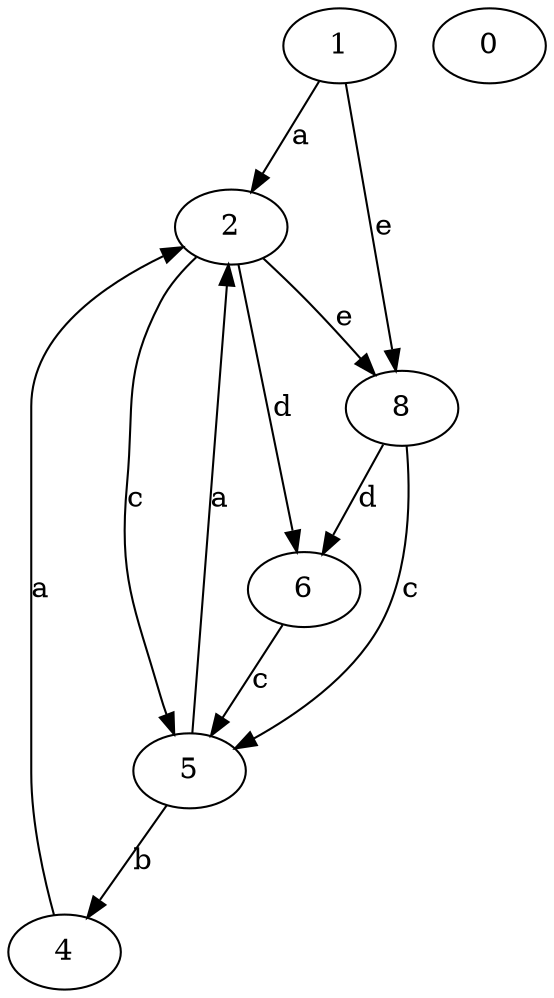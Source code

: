 strict digraph  {
1;
2;
4;
5;
0;
6;
8;
1 -> 2  [label=a];
1 -> 8  [label=e];
2 -> 5  [label=c];
2 -> 6  [label=d];
2 -> 8  [label=e];
4 -> 2  [label=a];
5 -> 2  [label=a];
5 -> 4  [label=b];
6 -> 5  [label=c];
8 -> 5  [label=c];
8 -> 6  [label=d];
}
